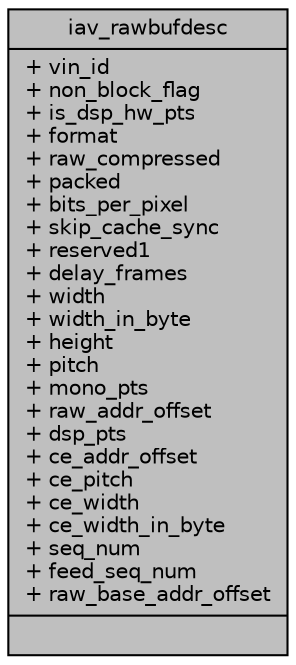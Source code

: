 digraph "iav_rawbufdesc"
{
 // INTERACTIVE_SVG=YES
 // LATEX_PDF_SIZE
  bgcolor="transparent";
  edge [fontname="Helvetica",fontsize="10",labelfontname="Helvetica",labelfontsize="10"];
  node [fontname="Helvetica",fontsize="10",shape=record];
  Node1 [label="{iav_rawbufdesc\n|+ vin_id\l+ non_block_flag\l+ is_dsp_hw_pts\l+ format\l+ raw_compressed\l+ packed\l+ bits_per_pixel\l+ skip_cache_sync\l+ reserved1\l+ delay_frames\l+ width\l+ width_in_byte\l+ height\l+ pitch\l+ mono_pts\l+ raw_addr_offset\l+ dsp_pts\l+ ce_addr_offset\l+ ce_pitch\l+ ce_width\l+ ce_width_in_byte\l+ seq_num\l+ feed_seq_num\l+ raw_base_addr_offset\l|}",height=0.2,width=0.4,color="black", fillcolor="grey75", style="filled", fontcolor="black",tooltip=" "];
}
